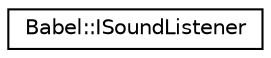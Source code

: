digraph "Graphical Class Hierarchy"
{
 // LATEX_PDF_SIZE
  edge [fontname="Helvetica",fontsize="10",labelfontname="Helvetica",labelfontsize="10"];
  node [fontname="Helvetica",fontsize="10",shape=record];
  rankdir="LR";
  Node0 [label="Babel::ISoundListener",height=0.2,width=0.4,color="black", fillcolor="white", style="filled",URL="$classBabel_1_1ISoundListener.html",tooltip=" "];
}
